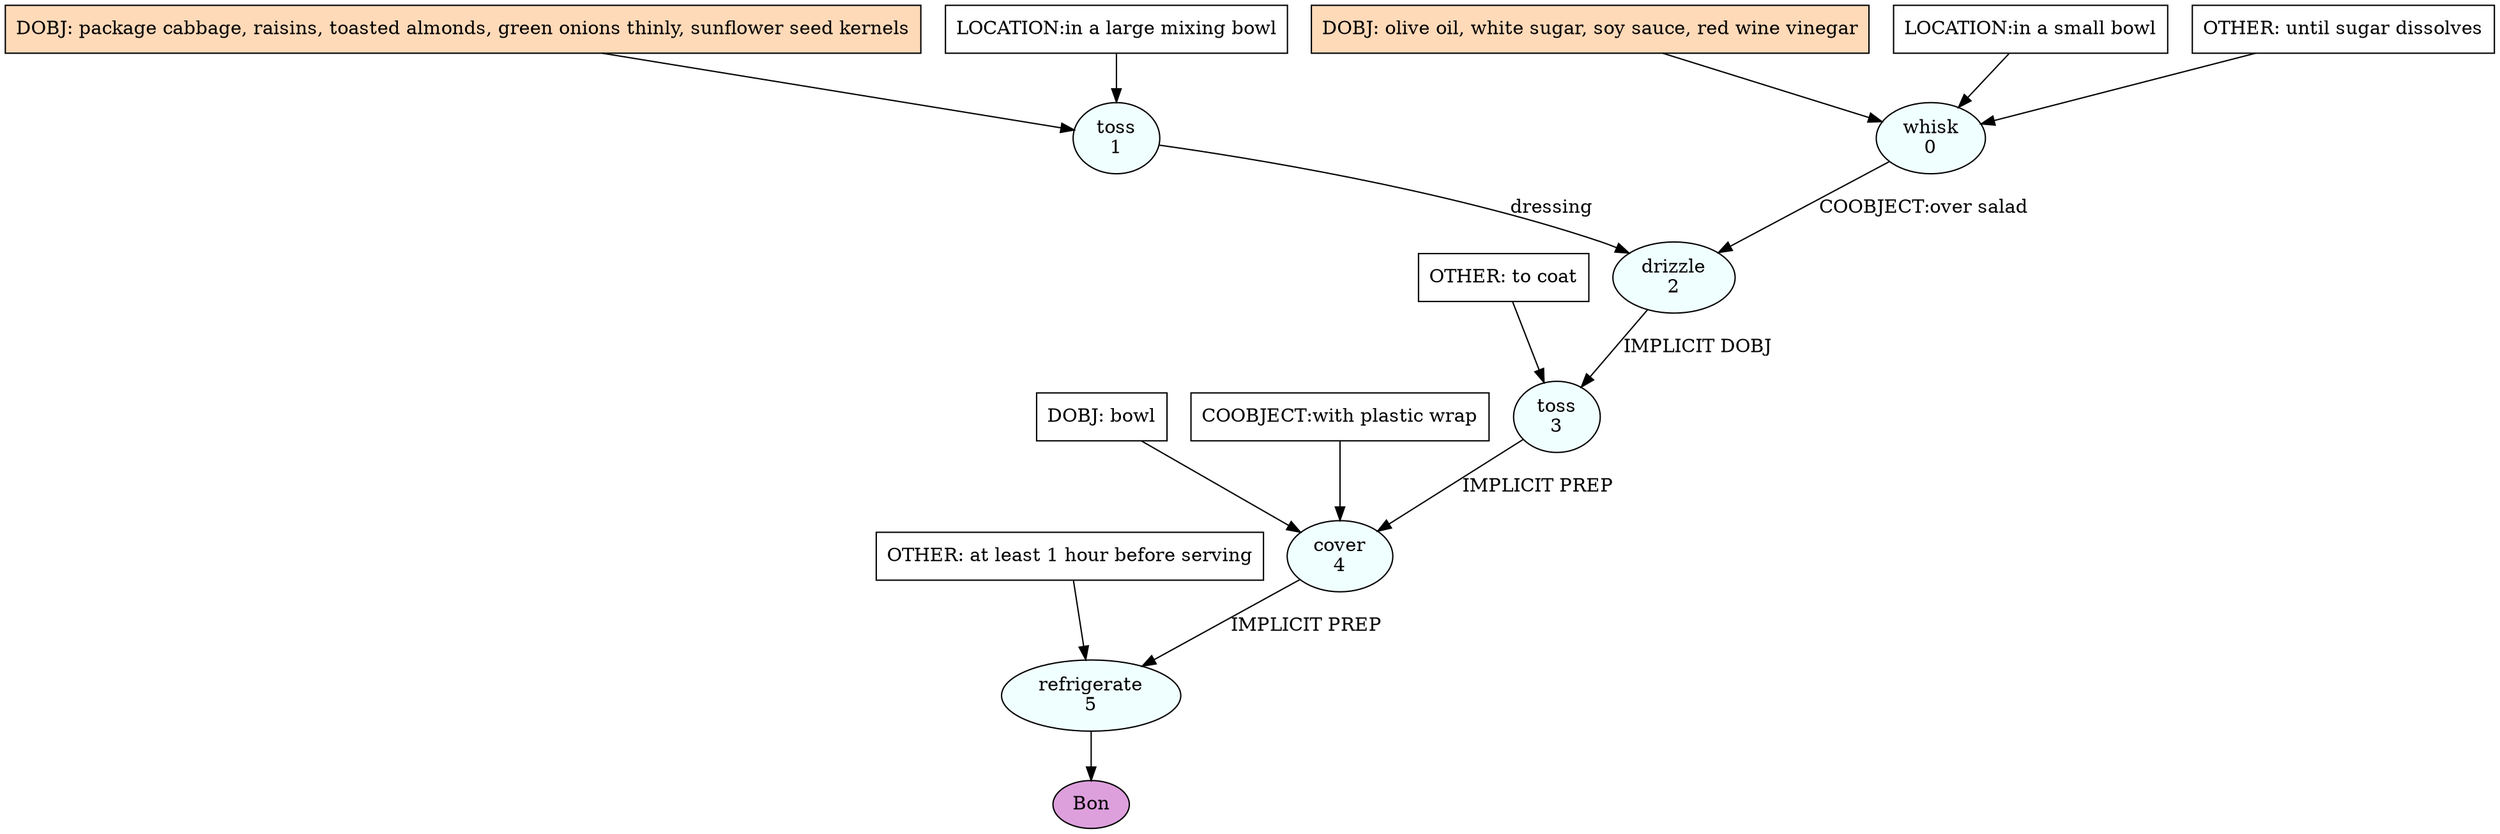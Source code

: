 digraph recipe {
E0[label="whisk
0", shape=oval, style=filled, fillcolor=azure]
E1[label="toss
1", shape=oval, style=filled, fillcolor=azure]
E2[label="drizzle
2", shape=oval, style=filled, fillcolor=azure]
E3[label="toss
3", shape=oval, style=filled, fillcolor=azure]
E4[label="cover
4", shape=oval, style=filled, fillcolor=azure]
E5[label="refrigerate
5", shape=oval, style=filled, fillcolor=azure]
D1[label="DOBJ: package cabbage, raisins, toasted almonds, green onions thinly, sunflower seed kernels", shape=box, style=filled, fillcolor=peachpuff]
D1 -> E1
P1_0[label="LOCATION:in a large mixing bowl", shape=box, style=filled, fillcolor=white]
P1_0 -> E1
D0[label="DOBJ: olive oil, white sugar, soy sauce, red wine vinegar", shape=box, style=filled, fillcolor=peachpuff]
D0 -> E0
P0_0[label="LOCATION:in a small bowl", shape=box, style=filled, fillcolor=white]
P0_0 -> E0
O0_0[label="OTHER: until sugar dissolves", shape=box, style=filled, fillcolor=white]
O0_0 -> E0
E1 -> E2 [label="dressing"]
E0 -> E2 [label="COOBJECT:over salad"]
E2 -> E3 [label="IMPLICIT DOBJ"]
O3_0_0[label="OTHER: to coat", shape=box, style=filled, fillcolor=white]
O3_0_0 -> E3
D4_0[label="DOBJ: bowl", shape=box, style=filled, fillcolor=white]
D4_0 -> E4
E3 -> E4 [label="IMPLICIT PREP"]
P4_1_0[label="COOBJECT:with plastic wrap", shape=box, style=filled, fillcolor=white]
P4_1_0 -> E4
E4 -> E5 [label="IMPLICIT PREP"]
O5_0_0[label="OTHER: at least 1 hour before serving", shape=box, style=filled, fillcolor=white]
O5_0_0 -> E5
EOR[label="Bon", shape=oval, style=filled, fillcolor=plum]
E5 -> EOR
}
